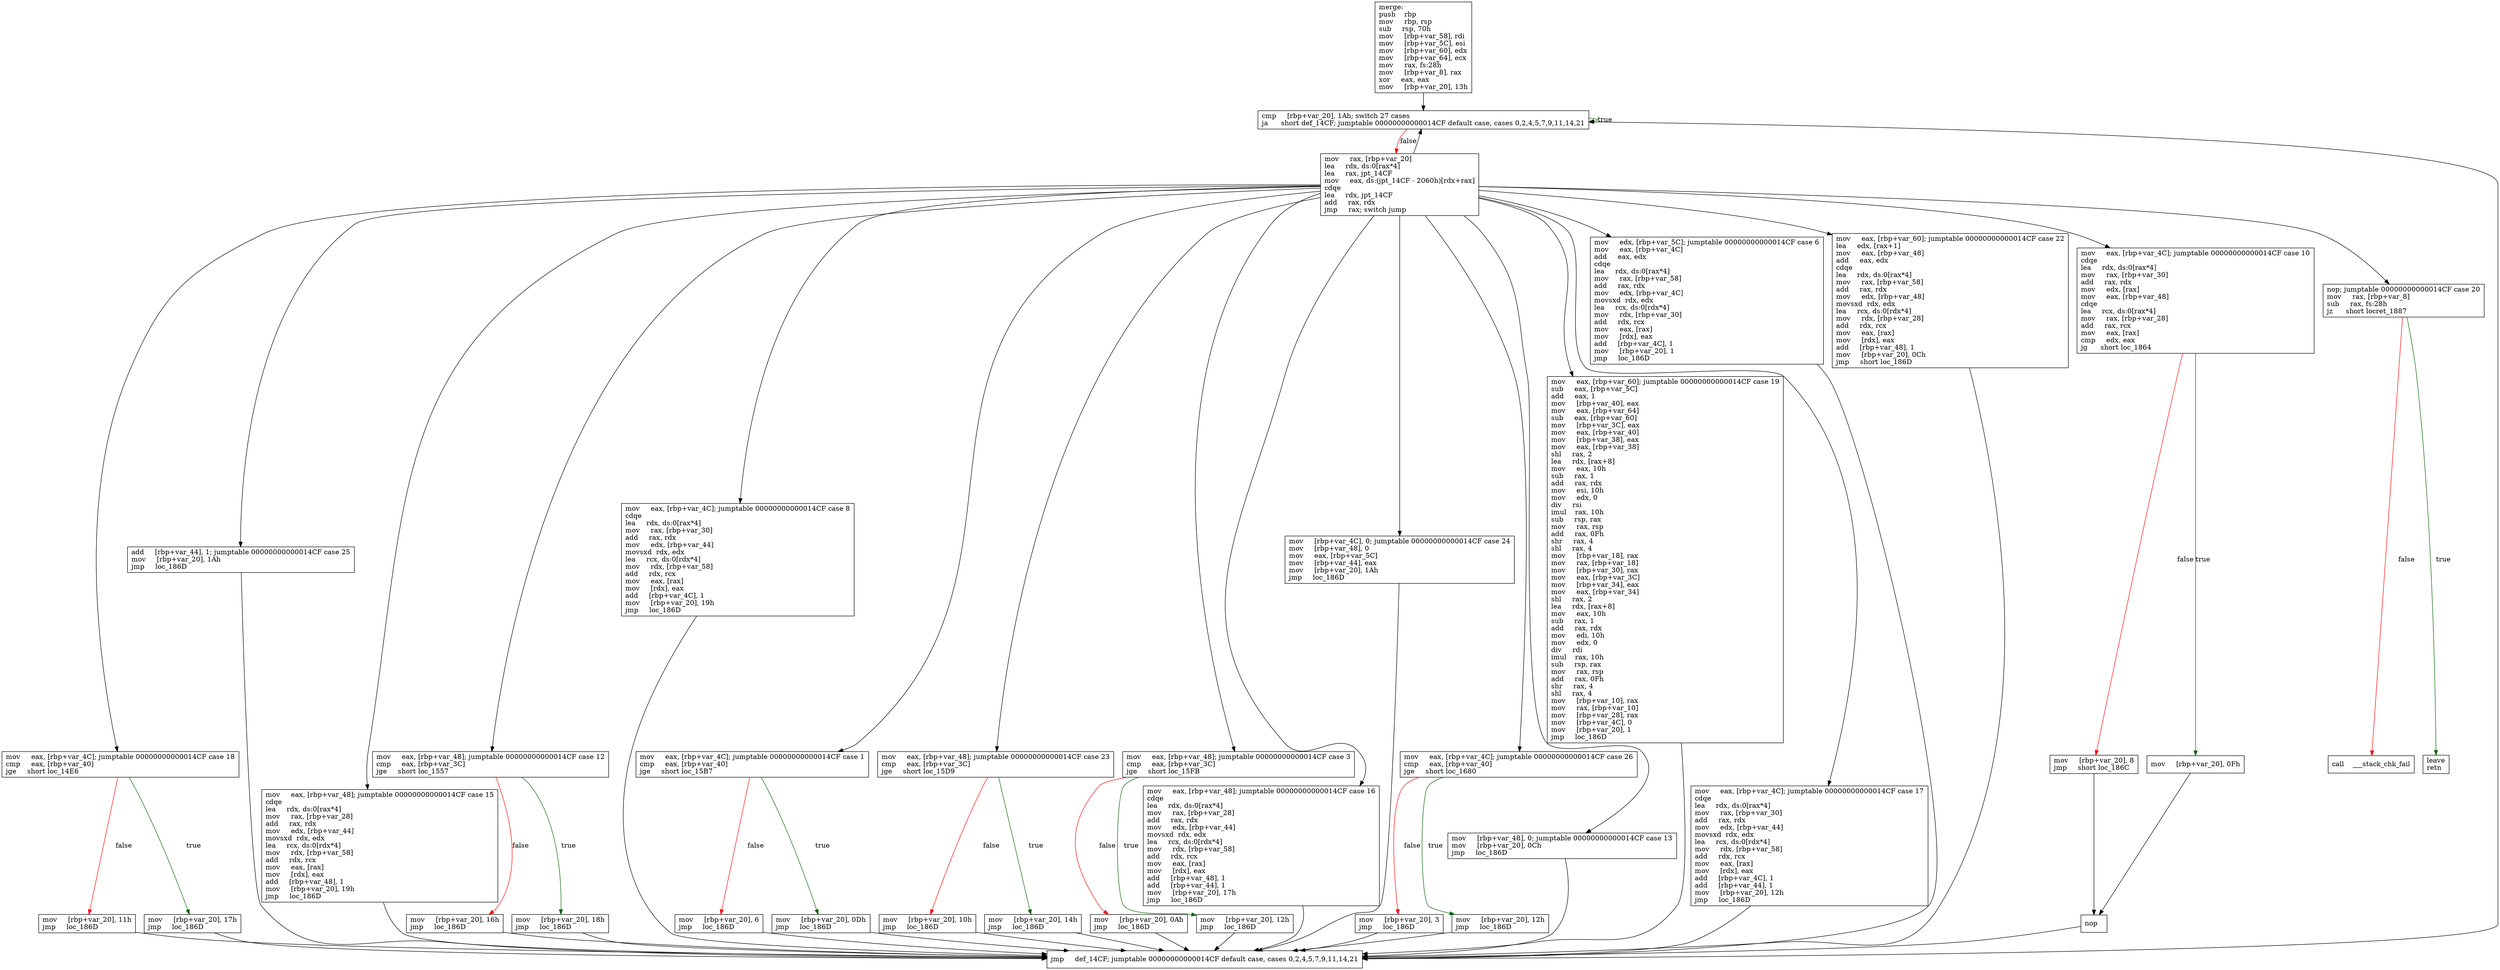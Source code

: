 digraph "merge" {
	graph [
	];
	node [
		shape = "box"
	];
	edge [
	];
	"0" [
		label = "merge:\lpush    rbp\lmov     rbp, rsp\lsub     rsp, 70h\lmov     [rbp+var_58], rdi\lmov     [rbp+var_5C], esi\lmov     [rbp+var_60], edx\lmov     [rbp+var_64], ecx\lmov     rax, fs:28h\lmov     [rbp+var_8], rax\lxor     eax, eax\lmov     [rbp+var_20], 13h\l"
	];
	"1" [
		label = "cmp     [rbp+var_20], 1Ah; switch 27 cases\lja      short def_14CF; jumptable 00000000000014CF default case, cases 0,2,4,5,7,9,11,14,21\l"
	];
	"2" [
		label = "mov     rax, [rbp+var_20]\llea     rdx, ds:0[rax*4]\llea     rax, jpt_14CF\lmov     eax, ds:(jpt_14CF - 2060h)[rdx+rax]\lcdqe\llea     rdx, jpt_14CF\ladd     rax, rdx\ljmp     rax; switch jump\l"
	];
	"3" [
		label = "mov     eax, [rbp+var_4C]; jumptable 00000000000014CF case 18\lcmp     eax, [rbp+var_40]\ljge     short loc_14E6\l"
	];
	"4" [
		label = "mov     [rbp+var_20], 11h\ljmp     loc_186D\l"
	];
	"5" [
		label = "mov     [rbp+var_20], 17h\ljmp     loc_186D\l"
	];
	"6" [
		label = "add     [rbp+var_44], 1; jumptable 00000000000014CF case 25\lmov     [rbp+var_20], 1Ah\ljmp     loc_186D\l"
	];
	"7" [
		label = "mov     eax, [rbp+var_48]; jumptable 00000000000014CF case 15\lcdqe\llea     rdx, ds:0[rax*4]\lmov     rax, [rbp+var_28]\ladd     rax, rdx\lmov     edx, [rbp+var_44]\lmovsxd  rdx, edx\llea     rcx, ds:0[rdx*4]\lmov     rdx, [rbp+var_58]\ladd     rdx, rcx\lmov     eax, [rax]\lmov     [rdx], eax\ladd     [rbp+var_48], 1\lmov     [rbp+var_20], 19h\ljmp     loc_186D\l"
	];
	"8" [
		label = "mov     eax, [rbp+var_48]; jumptable 00000000000014CF case 12\lcmp     eax, [rbp+var_3C]\ljge     short loc_1557\l"
	];
	"9" [
		label = "mov     [rbp+var_20], 16h\ljmp     loc_186D\l"
	];
	"10" [
		label = "mov     [rbp+var_20], 18h\ljmp     loc_186D\l"
	];
	"11" [
		label = "mov     eax, [rbp+var_4C]; jumptable 00000000000014CF case 8\lcdqe\llea     rdx, ds:0[rax*4]\lmov     rax, [rbp+var_30]\ladd     rax, rdx\lmov     edx, [rbp+var_44]\lmovsxd  rdx, edx\llea     rcx, ds:0[rdx*4]\lmov     rdx, [rbp+var_58]\ladd     rdx, rcx\lmov     eax, [rax]\lmov     [rdx], eax\ladd     [rbp+var_4C], 1\lmov     [rbp+var_20], 19h\ljmp     loc_186D\l"
	];
	"12" [
		label = "mov     eax, [rbp+var_4C]; jumptable 00000000000014CF case 1\lcmp     eax, [rbp+var_40]\ljge     short loc_15B7\l"
	];
	"13" [
		label = "mov     [rbp+var_20], 6\ljmp     loc_186D\l"
	];
	"14" [
		label = "mov     [rbp+var_20], 0Dh\ljmp     loc_186D\l"
	];
	"15" [
		label = "mov     eax, [rbp+var_48]; jumptable 00000000000014CF case 23\lcmp     eax, [rbp+var_3C]\ljge     short loc_15D9\l"
	];
	"16" [
		label = "mov     [rbp+var_20], 10h\ljmp     loc_186D\l"
	];
	"17" [
		label = "mov     [rbp+var_20], 14h\ljmp     loc_186D\l"
	];
	"18" [
		label = "mov     eax, [rbp+var_48]; jumptable 00000000000014CF case 3\lcmp     eax, [rbp+var_3C]\ljge     short loc_15FB\l"
	];
	"19" [
		label = "mov     [rbp+var_20], 0Ah\ljmp     loc_186D\l"
	];
	"20" [
		label = "mov     [rbp+var_20], 12h\ljmp     loc_186D\l"
	];
	"21" [
		label = "mov     eax, [rbp+var_48]; jumptable 00000000000014CF case 16\lcdqe\llea     rdx, ds:0[rax*4]\lmov     rax, [rbp+var_28]\ladd     rax, rdx\lmov     edx, [rbp+var_44]\lmovsxd  rdx, edx\llea     rcx, ds:0[rdx*4]\lmov     rdx, [rbp+var_58]\ladd     rdx, rcx\lmov     eax, [rax]\lmov     [rdx], eax\ladd     [rbp+var_48], 1\ladd     [rbp+var_44], 1\lmov     [rbp+var_20], 17h\ljmp     loc_186D\l"
	];
	"22" [
		label = "mov     [rbp+var_4C], 0; jumptable 00000000000014CF case 24\lmov     [rbp+var_48], 0\lmov     eax, [rbp+var_5C]\lmov     [rbp+var_44], eax\lmov     [rbp+var_20], 1Ah\ljmp     loc_186D\l"
	];
	"23" [
		label = "mov     eax, [rbp+var_4C]; jumptable 00000000000014CF case 26\lcmp     eax, [rbp+var_40]\ljge     short loc_1680\l"
	];
	"24" [
		label = "mov     [rbp+var_20], 3\ljmp     loc_186D\l"
	];
	"25" [
		label = "mov     [rbp+var_20], 12h\ljmp     loc_186D\l"
	];
	"26" [
		label = "mov     [rbp+var_48], 0; jumptable 00000000000014CF case 13\lmov     [rbp+var_20], 0Ch\ljmp     loc_186D\l"
	];
	"27" [
		label = "mov     eax, [rbp+var_60]; jumptable 00000000000014CF case 19\lsub     eax, [rbp+var_5C]\ladd     eax, 1\lmov     [rbp+var_40], eax\lmov     eax, [rbp+var_64]\lsub     eax, [rbp+var_60]\lmov     [rbp+var_3C], eax\lmov     eax, [rbp+var_40]\lmov     [rbp+var_38], eax\lmov     eax, [rbp+var_38]\lshl     rax, 2\llea     rdx, [rax+8]\lmov     eax, 10h\lsub     rax, 1\ladd     rax, rdx\lmov     esi, 10h\lmov     edx, 0\ldiv     rsi\limul    rax, 10h\lsub     rsp, rax\lmov     rax, rsp\ladd     rax, 0Fh\lshr     rax, 4\lshl     rax, 4\lmov     [rbp+var_18], rax\lmov     rax, [rbp+var_18]\lmov     [rbp+var_30], rax\lmov     eax, [rbp+var_3C]\lmov     [rbp+var_34], eax\lmov     eax, [rbp+var_34]\lshl     rax, 2\llea     rdx, [rax+8]\lmov     eax, 10h\lsub     rax, 1\ladd     rax, rdx\lmov     edi, 10h\lmov     edx, 0\ldiv     rdi\limul    rax, 10h\lsub     rsp, rax\lmov     rax, rsp\ladd     rax, 0Fh\lshr     rax, 4\lshl     rax, 4\lmov     [rbp+var_10], rax\lmov     rax, [rbp+var_10]\lmov     [rbp+var_28], rax\lmov     [rbp+var_4C], 0\lmov     [rbp+var_20], 1\ljmp     loc_186D\l"
	];
	"28" [
		label = "mov     eax, [rbp+var_4C]; jumptable 00000000000014CF case 17\lcdqe\llea     rdx, ds:0[rax*4]\lmov     rax, [rbp+var_30]\ladd     rax, rdx\lmov     edx, [rbp+var_44]\lmovsxd  rdx, edx\llea     rcx, ds:0[rdx*4]\lmov     rdx, [rbp+var_58]\ladd     rdx, rcx\lmov     eax, [rax]\lmov     [rdx], eax\ladd     [rbp+var_4C], 1\ladd     [rbp+var_44], 1\lmov     [rbp+var_20], 12h\ljmp     loc_186D\l"
	];
	"29" [
		label = "mov     edx, [rbp+var_5C]; jumptable 00000000000014CF case 6\lmov     eax, [rbp+var_4C]\ladd     eax, edx\lcdqe\llea     rdx, ds:0[rax*4]\lmov     rax, [rbp+var_58]\ladd     rax, rdx\lmov     edx, [rbp+var_4C]\lmovsxd  rdx, edx\llea     rcx, ds:0[rdx*4]\lmov     rdx, [rbp+var_30]\ladd     rdx, rcx\lmov     eax, [rax]\lmov     [rdx], eax\ladd     [rbp+var_4C], 1\lmov     [rbp+var_20], 1\ljmp     loc_186D\l"
	];
	"30" [
		label = "mov     eax, [rbp+var_60]; jumptable 00000000000014CF case 22\llea     edx, [rax+1]\lmov     eax, [rbp+var_48]\ladd     eax, edx\lcdqe\llea     rdx, ds:0[rax*4]\lmov     rax, [rbp+var_58]\ladd     rax, rdx\lmov     edx, [rbp+var_48]\lmovsxd  rdx, edx\llea     rcx, ds:0[rdx*4]\lmov     rdx, [rbp+var_28]\ladd     rdx, rcx\lmov     eax, [rax]\lmov     [rdx], eax\ladd     [rbp+var_48], 1\lmov     [rbp+var_20], 0Ch\ljmp     short loc_186D\l"
	];
	"31" [
		label = "mov     eax, [rbp+var_4C]; jumptable 00000000000014CF case 10\lcdqe\llea     rdx, ds:0[rax*4]\lmov     rax, [rbp+var_30]\ladd     rax, rdx\lmov     edx, [rax]\lmov     eax, [rbp+var_48]\lcdqe\llea     rcx, ds:0[rax*4]\lmov     rax, [rbp+var_28]\ladd     rax, rcx\lmov     eax, [rax]\lcmp     edx, eax\ljg      short loc_1864\l"
	];
	"32" [
		label = "mov     [rbp+var_20], 8\ljmp     short loc_186C\l"
	];
	"33" [
		label = "mov     [rbp+var_20], 0Fh\l"
	];
	"34" [
		label = "nop\l"
	];
	"35" [
		label = "jmp     def_14CF; jumptable 00000000000014CF default case, cases 0,2,4,5,7,9,11,14,21\l"
	];
	"36" [
		label = "nop; jumptable 00000000000014CF case 20\lmov     rax, [rbp+var_8]\lsub     rax, fs:28h\ljz      short locret_1887\l"
	];
	"37" [
		label = "call    ___stack_chk_fail\l"
	];
	"38" [
		label = "leave\lretn\l"
	];
// node 0
	"0" -> "1" [ ];
// node 1
	"1" -> "2" [ label = "false", color = red ];
	"1" -> "1" [ label = "true", color = darkgreen ];
// node 2
	"2" -> "1" [ ];
	"2" -> "3" [ ];
	"2" -> "6" [ ];
	"2" -> "7" [ ];
	"2" -> "8" [ ];
	"2" -> "11" [ ];
	"2" -> "12" [ ];
	"2" -> "15" [ ];
	"2" -> "18" [ ];
	"2" -> "21" [ ];
	"2" -> "22" [ ];
	"2" -> "23" [ ];
	"2" -> "26" [ ];
	"2" -> "27" [ ];
	"2" -> "28" [ ];
	"2" -> "29" [ ];
	"2" -> "30" [ ];
	"2" -> "31" [ ];
	"2" -> "36" [ ];
// node 3
	"3" -> "4" [ label = "false", color = red ];
	"3" -> "5" [ label = "true", color = darkgreen ];
// node 4
	"4" -> "35" [ ];
// node 5
	"5" -> "35" [ ];
// node 6
	"6" -> "35" [ ];
// node 7
	"7" -> "35" [ ];
// node 8
	"8" -> "9" [ label = "false", color = red ];
	"8" -> "10" [ label = "true", color = darkgreen ];
// node 9
	"9" -> "35" [ ];
// node 10
	"10" -> "35" [ ];
// node 11
	"11" -> "35" [ ];
// node 12
	"12" -> "13" [ label = "false", color = red ];
	"12" -> "14" [ label = "true", color = darkgreen ];
// node 13
	"13" -> "35" [ ];
// node 14
	"14" -> "35" [ ];
// node 15
	"15" -> "16" [ label = "false", color = red ];
	"15" -> "17" [ label = "true", color = darkgreen ];
// node 16
	"16" -> "35" [ ];
// node 17
	"17" -> "35" [ ];
// node 18
	"18" -> "19" [ label = "false", color = red ];
	"18" -> "20" [ label = "true", color = darkgreen ];
// node 19
	"19" -> "35" [ ];
// node 20
	"20" -> "35" [ ];
// node 21
	"21" -> "35" [ ];
// node 22
	"22" -> "35" [ ];
// node 23
	"23" -> "24" [ label = "false", color = red ];
	"23" -> "25" [ label = "true", color = darkgreen ];
// node 24
	"24" -> "35" [ ];
// node 25
	"25" -> "35" [ ];
// node 26
	"26" -> "35" [ ];
// node 27
	"27" -> "35" [ ];
// node 28
	"28" -> "35" [ ];
// node 29
	"29" -> "35" [ ];
// node 30
	"30" -> "35" [ ];
// node 31
	"31" -> "32" [ label = "false", color = red ];
	"31" -> "33" [ label = "true", color = darkgreen ];
// node 32
	"32" -> "34" [ ];
// node 33
	"33" -> "34" [ ];
// node 34
	"34" -> "35" [ ];
// node 35
	"35" -> "1" [ ];
// node 36
	"36" -> "37" [ label = "false", color = red ];
	"36" -> "38" [ label = "true", color = darkgreen ];
// node 37
// node 38
}
